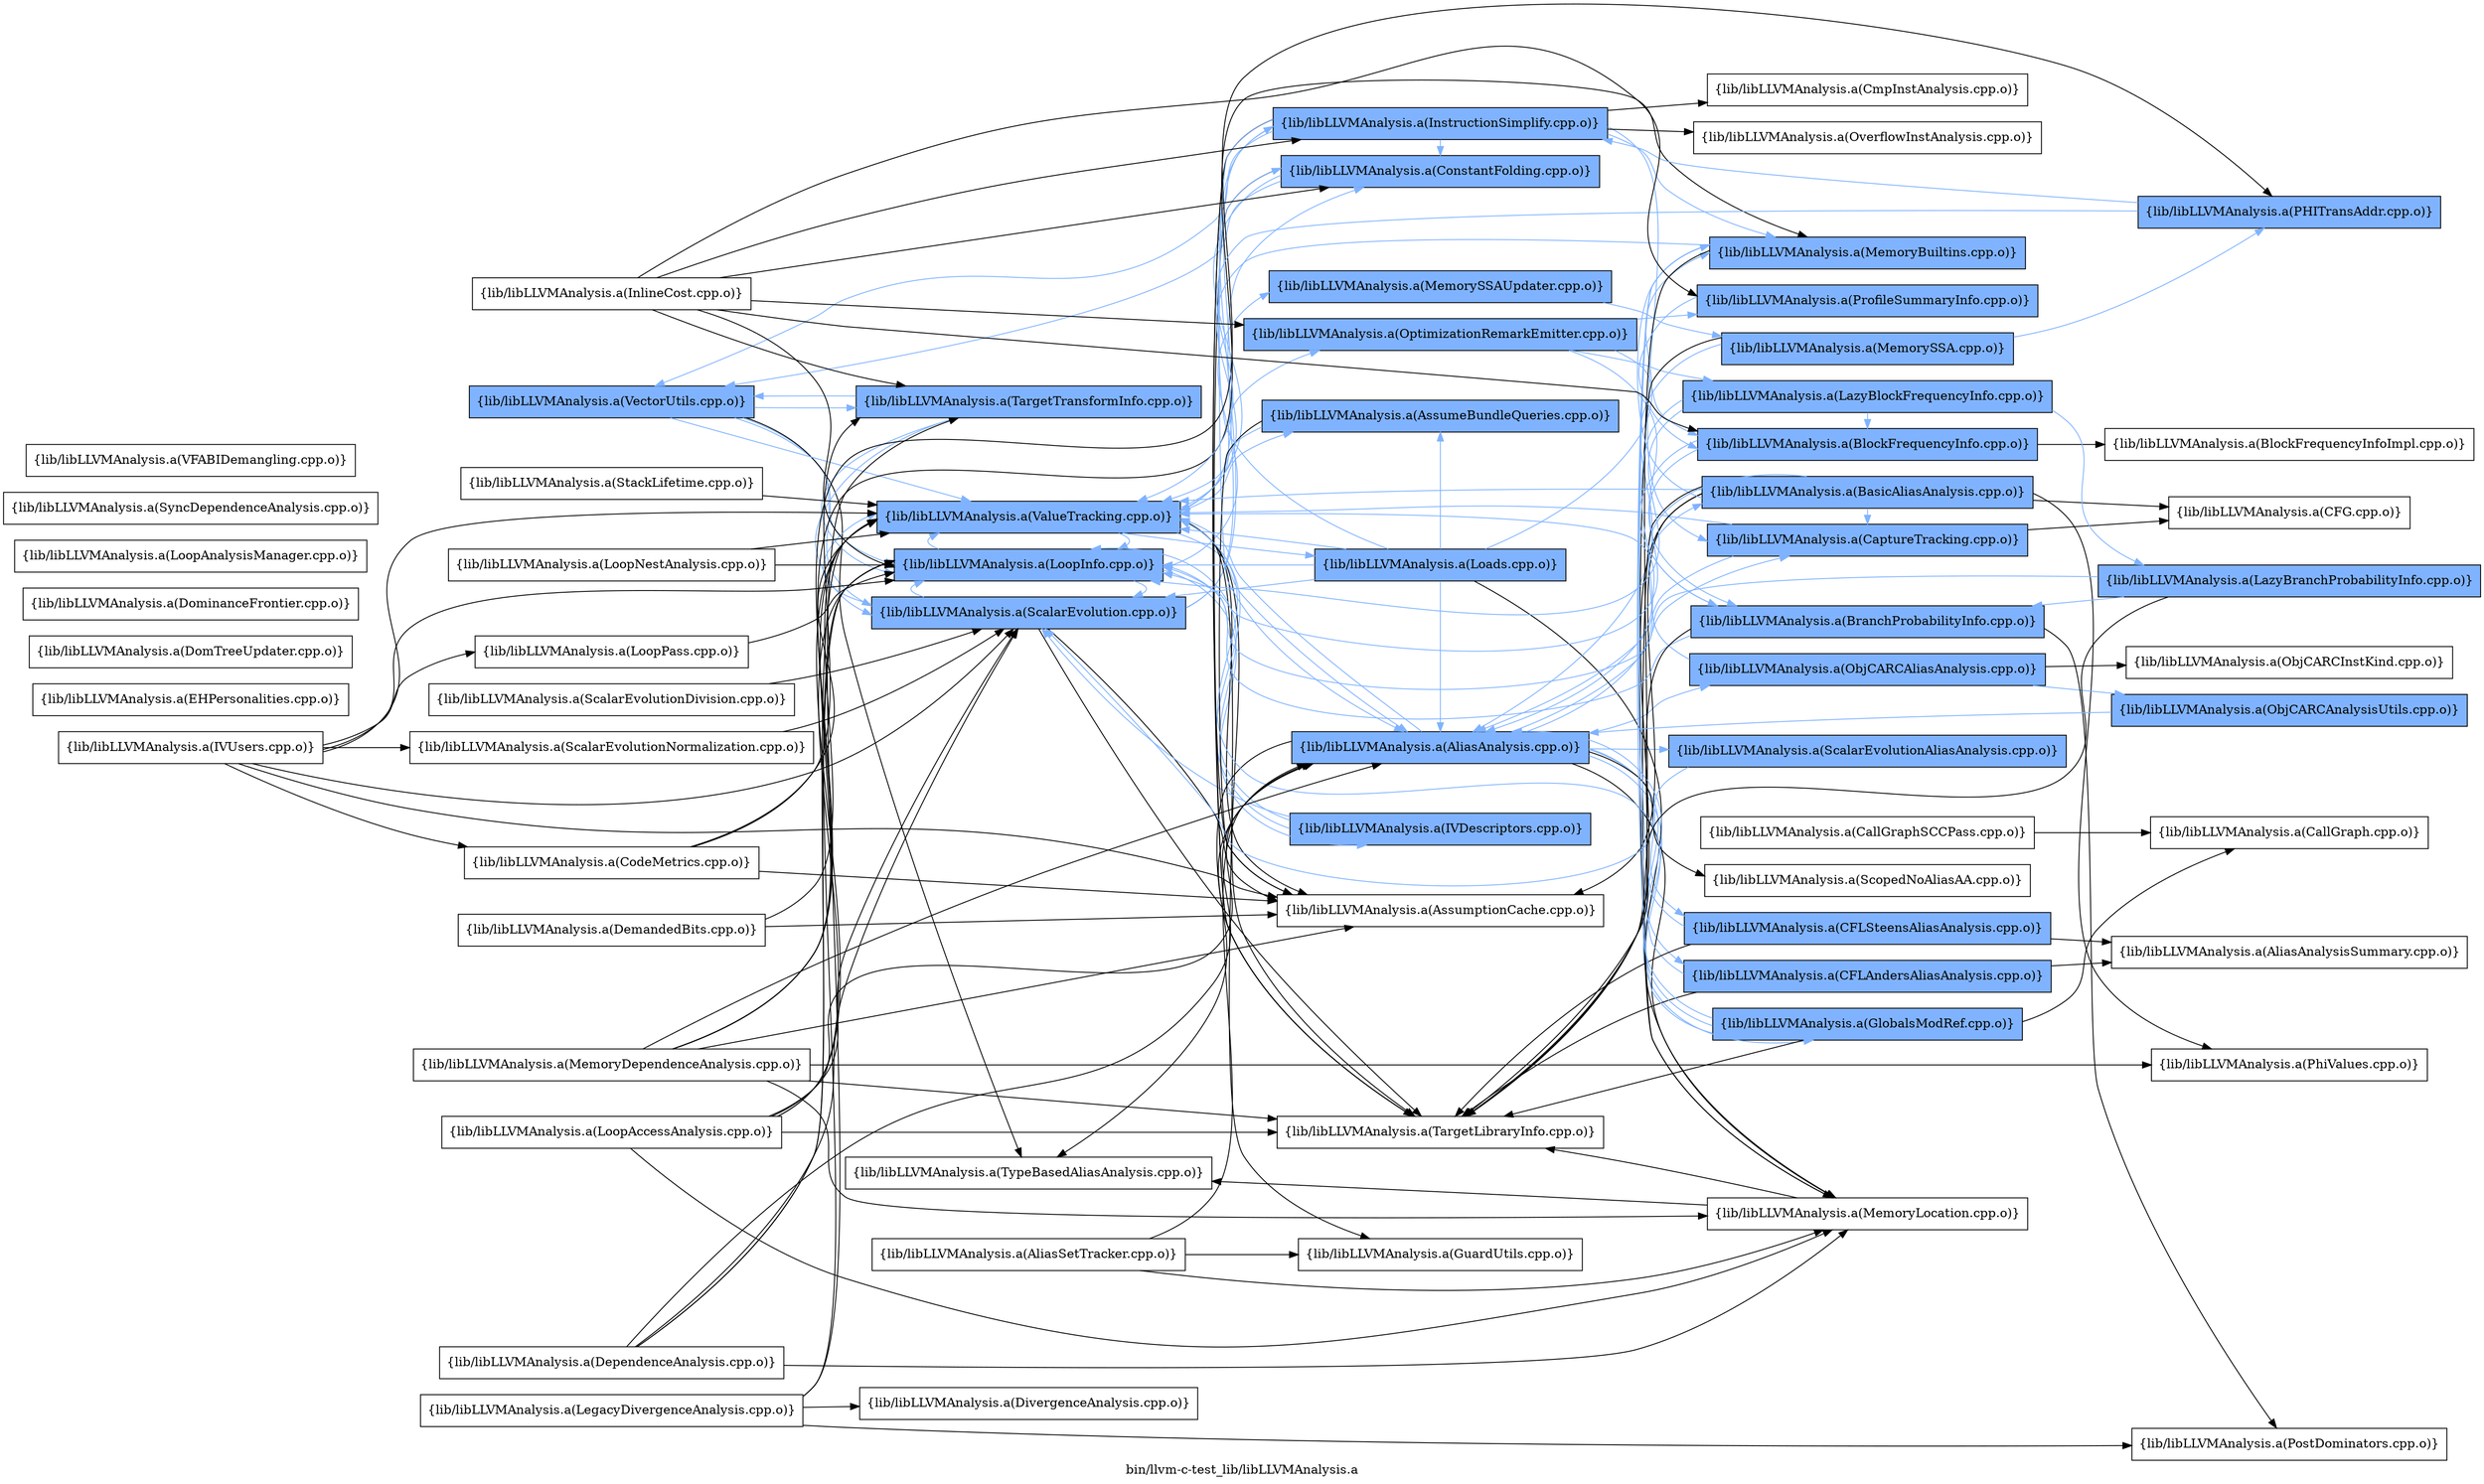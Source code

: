 digraph "bin/llvm-c-test_lib/libLLVMAnalysis.a" {
	label="bin/llvm-c-test_lib/libLLVMAnalysis.a";
	rankdir=LR;
	{ rank=same; Node0x555fac6929e8;  }
	{ rank=same; Node0x555fac6920d8; Node0x555fac699ec8; Node0x555fac69bb38; Node0x555fac69d758; Node0x555fac69d348;  }
	{ rank=same; Node0x555fac696638; Node0x555fac698cf8; Node0x555fac69cb28; Node0x555fac68fdd8; Node0x555fac69d438; Node0x555fac69c858; Node0x555fac694c98; Node0x555fac694e78; Node0x555fac694568; Node0x555fac69f0a8; Node0x555fac695b48;  }
	{ rank=same; Node0x555fac697c68; Node0x555fac693c58; Node0x555fac69dac8; Node0x555fac6918b8; Node0x555fac6962c8; Node0x555fac69dbb8; Node0x555fac69a4b8; Node0x555fac6922b8; Node0x555fac694ce8; Node0x555fac690878; Node0x555fac6975d8; Node0x555fac699158; Node0x555fac69cd58; Node0x555fac69bbd8; Node0x555fac69c948; Node0x555fac69b908; Node0x555fac694ba8;  }

	Node0x555fac6929e8 [shape=record,shape=box,group=1,style=filled,fillcolor="0.600000 0.5 1",label="{lib/libLLVMAnalysis.a(VectorUtils.cpp.o)}"];
	Node0x555fac6929e8 -> Node0x555fac6920d8[color="0.600000 0.5 1"];
	Node0x555fac6929e8 -> Node0x555fac699ec8[color="0.600000 0.5 1"];
	Node0x555fac6929e8 -> Node0x555fac69bb38[color="0.600000 0.5 1"];
	Node0x555fac6929e8 -> Node0x555fac69d758;
	Node0x555fac6929e8 -> Node0x555fac69d348[color="0.600000 0.5 1"];
	Node0x555fac69bb38 [shape=record,shape=box,group=1,style=filled,fillcolor="0.600000 0.5 1",label="{lib/libLLVMAnalysis.a(TargetTransformInfo.cpp.o)}"];
	Node0x555fac69bb38 -> Node0x555fac6929e8[color="0.600000 0.5 1"];
	Node0x555fac69bb38 -> Node0x555fac6920d8[color="0.600000 0.5 1"];
	Node0x555fac69bb38 -> Node0x555fac699ec8[color="0.600000 0.5 1"];
	Node0x555fac69d348 [shape=record,shape=box,group=1,style=filled,fillcolor="0.600000 0.5 1",label="{lib/libLLVMAnalysis.a(ValueTracking.cpp.o)}"];
	Node0x555fac69d348 -> Node0x555fac694c98[color="0.600000 0.5 1"];
	Node0x555fac69d348 -> Node0x555fac694e78[color="0.600000 0.5 1"];
	Node0x555fac69d348 -> Node0x555fac69cb28;
	Node0x555fac69d348 -> Node0x555fac694568;
	Node0x555fac69d348 -> Node0x555fac69f0a8[color="0.600000 0.5 1"];
	Node0x555fac69d348 -> Node0x555fac6920d8[color="0.600000 0.5 1"];
	Node0x555fac69d348 -> Node0x555fac695b48[color="0.600000 0.5 1"];
	Node0x555fac69d348 -> Node0x555fac69c858;
	Node0x555fac6a1a38 [shape=record,shape=box,group=0,label="{lib/libLLVMAnalysis.a(EHPersonalities.cpp.o)}"];
	Node0x555fac694ba8 [shape=record,shape=box,group=1,style=filled,fillcolor="0.600000 0.5 1",label="{lib/libLLVMAnalysis.a(ProfileSummaryInfo.cpp.o)}"];
	Node0x555fac694ba8 -> Node0x555fac69bbd8[color="0.600000 0.5 1"];
	Node0x555fac694c98 [shape=record,shape=box,group=1,style=filled,fillcolor="0.600000 0.5 1",label="{lib/libLLVMAnalysis.a(AliasAnalysis.cpp.o)}"];
	Node0x555fac694c98 -> Node0x555fac69dbb8[color="0.600000 0.5 1"];
	Node0x555fac694c98 -> Node0x555fac69a4b8[color="0.600000 0.5 1"];
	Node0x555fac694c98 -> Node0x555fac6922b8[color="0.600000 0.5 1"];
	Node0x555fac694c98 -> Node0x555fac693c58[color="0.600000 0.5 1"];
	Node0x555fac694c98 -> Node0x555fac694ce8[color="0.600000 0.5 1"];
	Node0x555fac694c98 -> Node0x555fac690878;
	Node0x555fac694c98 -> Node0x555fac6975d8[color="0.600000 0.5 1"];
	Node0x555fac694c98 -> Node0x555fac699158[color="0.600000 0.5 1"];
	Node0x555fac694c98 -> Node0x555fac69c858;
	Node0x555fac694c98 -> Node0x555fac69d758;
	Node0x555fac694c98 -> Node0x555fac69cd58;
	Node0x555fac694c98 -> Node0x555fac69d348[color="0.600000 0.5 1"];
	Node0x555fac690ff8 [shape=record,shape=box,group=0,label="{lib/libLLVMAnalysis.a(DomTreeUpdater.cpp.o)}"];
	Node0x555fac6920d8 [shape=record,shape=box,group=1,style=filled,fillcolor="0.600000 0.5 1",label="{lib/libLLVMAnalysis.a(LoopInfo.cpp.o)}"];
	Node0x555fac6920d8 -> Node0x555fac696638[color="0.600000 0.5 1"];
	Node0x555fac6920d8 -> Node0x555fac698cf8[color="0.600000 0.5 1"];
	Node0x555fac6920d8 -> Node0x555fac699ec8[color="0.600000 0.5 1"];
	Node0x555fac6920d8 -> Node0x555fac69d348[color="0.600000 0.5 1"];
	Node0x555fac699ec8 [shape=record,shape=box,group=1,style=filled,fillcolor="0.600000 0.5 1",label="{lib/libLLVMAnalysis.a(ScalarEvolution.cpp.o)}"];
	Node0x555fac699ec8 -> Node0x555fac69cb28;
	Node0x555fac699ec8 -> Node0x555fac68fdd8[color="0.600000 0.5 1"];
	Node0x555fac699ec8 -> Node0x555fac69d438[color="0.600000 0.5 1"];
	Node0x555fac699ec8 -> Node0x555fac6920d8[color="0.600000 0.5 1"];
	Node0x555fac699ec8 -> Node0x555fac69c858;
	Node0x555fac699ec8 -> Node0x555fac69d348[color="0.600000 0.5 1"];
	Node0x555fac69c858 [shape=record,shape=box,group=0,label="{lib/libLLVMAnalysis.a(TargetLibraryInfo.cpp.o)}"];
	Node0x555fac69bbd8 [shape=record,shape=box,group=1,style=filled,fillcolor="0.600000 0.5 1",label="{lib/libLLVMAnalysis.a(BlockFrequencyInfo.cpp.o)}"];
	Node0x555fac69bbd8 -> Node0x555fac69b7c8;
	Node0x555fac69bbd8 -> Node0x555fac69c948[color="0.600000 0.5 1"];
	Node0x555fac69bbd8 -> Node0x555fac6920d8[color="0.600000 0.5 1"];
	Node0x555fac69c948 [shape=record,shape=box,group=1,style=filled,fillcolor="0.600000 0.5 1",label="{lib/libLLVMAnalysis.a(BranchProbabilityInfo.cpp.o)}"];
	Node0x555fac69c948 -> Node0x555fac6920d8[color="0.600000 0.5 1"];
	Node0x555fac69c948 -> Node0x555fac694dd8;
	Node0x555fac69c948 -> Node0x555fac69c858;
	Node0x555fac695b48 [shape=record,shape=box,group=1,style=filled,fillcolor="0.600000 0.5 1",label="{lib/libLLVMAnalysis.a(OptimizationRemarkEmitter.cpp.o)}"];
	Node0x555fac695b48 -> Node0x555fac69bbd8[color="0.600000 0.5 1"];
	Node0x555fac695b48 -> Node0x555fac69c948[color="0.600000 0.5 1"];
	Node0x555fac695b48 -> Node0x555fac69b908[color="0.600000 0.5 1"];
	Node0x555fac695b48 -> Node0x555fac694ba8[color="0.600000 0.5 1"];
	Node0x555fac69d758 [shape=record,shape=box,group=0,label="{lib/libLLVMAnalysis.a(TypeBasedAliasAnalysis.cpp.o)}"];
	Node0x555fac69b908 [shape=record,shape=box,group=1,style=filled,fillcolor="0.600000 0.5 1",label="{lib/libLLVMAnalysis.a(LazyBlockFrequencyInfo.cpp.o)}"];
	Node0x555fac69b908 -> Node0x555fac69bbd8[color="0.600000 0.5 1"];
	Node0x555fac69b908 -> Node0x555fac69c948[color="0.600000 0.5 1"];
	Node0x555fac69b908 -> Node0x555fac69c088[color="0.600000 0.5 1"];
	Node0x555fac69b908 -> Node0x555fac6920d8[color="0.600000 0.5 1"];
	Node0x555fac69d118 [shape=record,shape=box,group=0,label="{lib/libLLVMAnalysis.a(LegacyDivergenceAnalysis.cpp.o)}"];
	Node0x555fac69d118 -> Node0x555fac69e388;
	Node0x555fac69d118 -> Node0x555fac6920d8;
	Node0x555fac69d118 -> Node0x555fac694dd8;
	Node0x555fac69d118 -> Node0x555fac69bb38;
	Node0x555fac68fdd8 [shape=record,shape=box,group=1,style=filled,fillcolor="0.600000 0.5 1",label="{lib/libLLVMAnalysis.a(ConstantFolding.cpp.o)}"];
	Node0x555fac68fdd8 -> Node0x555fac6929e8[color="0.600000 0.5 1"];
	Node0x555fac68fdd8 -> Node0x555fac69c858;
	Node0x555fac68fdd8 -> Node0x555fac69d348[color="0.600000 0.5 1"];
	Node0x555fac69a788 [shape=record,shape=box,group=0,label="{lib/libLLVMAnalysis.a(CFG.cpp.o)}"];
	Node0x555fac69b7c8 [shape=record,shape=box,group=0,label="{lib/libLLVMAnalysis.a(BlockFrequencyInfoImpl.cpp.o)}"];
	Node0x555fac69dbb8 [shape=record,shape=box,group=1,style=filled,fillcolor="0.600000 0.5 1",label="{lib/libLLVMAnalysis.a(BasicAliasAnalysis.cpp.o)}"];
	Node0x555fac69dbb8 -> Node0x555fac694c98[color="0.600000 0.5 1"];
	Node0x555fac69dbb8 -> Node0x555fac69cb28;
	Node0x555fac69dbb8 -> Node0x555fac69a788;
	Node0x555fac69dbb8 -> Node0x555fac693c58[color="0.600000 0.5 1"];
	Node0x555fac69dbb8 -> Node0x555fac6918b8[color="0.600000 0.5 1"];
	Node0x555fac69dbb8 -> Node0x555fac690878;
	Node0x555fac69dbb8 -> Node0x555fac6945b8;
	Node0x555fac69dbb8 -> Node0x555fac69c858;
	Node0x555fac69dbb8 -> Node0x555fac69d348[color="0.600000 0.5 1"];
	Node0x555fac690dc8 [shape=record,shape=box,group=0,label="{lib/libLLVMAnalysis.a(DominanceFrontier.cpp.o)}"];
	Node0x555fac694ce8 [shape=record,shape=box,group=1,style=filled,fillcolor="0.600000 0.5 1",label="{lib/libLLVMAnalysis.a(GlobalsModRef.cpp.o)}"];
	Node0x555fac694ce8 -> Node0x555fac694c98[color="0.600000 0.5 1"];
	Node0x555fac694ce8 -> Node0x555fac691a98;
	Node0x555fac694ce8 -> Node0x555fac6918b8[color="0.600000 0.5 1"];
	Node0x555fac694ce8 -> Node0x555fac69c858;
	Node0x555fac694ce8 -> Node0x555fac69d348[color="0.600000 0.5 1"];
	Node0x555fac695e18 [shape=record,shape=box,group=0,label="{lib/libLLVMAnalysis.a(IVUsers.cpp.o)}"];
	Node0x555fac695e18 -> Node0x555fac69cb28;
	Node0x555fac695e18 -> Node0x555fac695788;
	Node0x555fac695e18 -> Node0x555fac6920d8;
	Node0x555fac695e18 -> Node0x555fac691c28;
	Node0x555fac695e18 -> Node0x555fac699ec8;
	Node0x555fac695e18 -> Node0x555fac69b598;
	Node0x555fac695e18 -> Node0x555fac69d348;
	Node0x555fac691688 [shape=record,shape=box,group=0,label="{lib/libLLVMAnalysis.a(MemoryDependenceAnalysis.cpp.o)}"];
	Node0x555fac691688 -> Node0x555fac694c98;
	Node0x555fac691688 -> Node0x555fac69cb28;
	Node0x555fac691688 -> Node0x555fac6918b8;
	Node0x555fac691688 -> Node0x555fac690878;
	Node0x555fac691688 -> Node0x555fac697178;
	Node0x555fac691688 -> Node0x555fac6945b8;
	Node0x555fac691688 -> Node0x555fac69c858;
	Node0x555fac691688 -> Node0x555fac69d348;
	Node0x555fac699158 [shape=record,shape=box,group=1,style=filled,fillcolor="0.600000 0.5 1",label="{lib/libLLVMAnalysis.a(ScalarEvolutionAliasAnalysis.cpp.o)}"];
	Node0x555fac699158 -> Node0x555fac699ec8[color="0.600000 0.5 1"];
	Node0x555fac69f0a8 [shape=record,shape=box,group=1,style=filled,fillcolor="0.600000 0.5 1",label="{lib/libLLVMAnalysis.a(Loads.cpp.o)}"];
	Node0x555fac69f0a8 -> Node0x555fac694c98[color="0.600000 0.5 1"];
	Node0x555fac69f0a8 -> Node0x555fac694e78[color="0.600000 0.5 1"];
	Node0x555fac69f0a8 -> Node0x555fac68fdd8[color="0.600000 0.5 1"];
	Node0x555fac69f0a8 -> Node0x555fac6920d8[color="0.600000 0.5 1"];
	Node0x555fac69f0a8 -> Node0x555fac6918b8[color="0.600000 0.5 1"];
	Node0x555fac69f0a8 -> Node0x555fac690878;
	Node0x555fac69f0a8 -> Node0x555fac699ec8[color="0.600000 0.5 1"];
	Node0x555fac69f0a8 -> Node0x555fac69d348[color="0.600000 0.5 1"];
	Node0x555fac690878 [shape=record,shape=box,group=0,label="{lib/libLLVMAnalysis.a(MemoryLocation.cpp.o)}"];
	Node0x555fac690878 -> Node0x555fac69c858;
	Node0x555fac690878 -> Node0x555fac69d758;
	Node0x555fac69a4b8 [shape=record,shape=box,group=1,style=filled,fillcolor="0.600000 0.5 1",label="{lib/libLLVMAnalysis.a(CFLAndersAliasAnalysis.cpp.o)}"];
	Node0x555fac69a4b8 -> Node0x555fac69aff8;
	Node0x555fac69a4b8 -> Node0x555fac6918b8[color="0.600000 0.5 1"];
	Node0x555fac69a4b8 -> Node0x555fac69c858;
	Node0x555fac6922b8 [shape=record,shape=box,group=1,style=filled,fillcolor="0.600000 0.5 1",label="{lib/libLLVMAnalysis.a(CFLSteensAliasAnalysis.cpp.o)}"];
	Node0x555fac6922b8 -> Node0x555fac69aff8;
	Node0x555fac6922b8 -> Node0x555fac6918b8[color="0.600000 0.5 1"];
	Node0x555fac6922b8 -> Node0x555fac69c858;
	Node0x555fac693a78 [shape=record,shape=box,group=0,label="{lib/libLLVMAnalysis.a(CallGraphSCCPass.cpp.o)}"];
	Node0x555fac693a78 -> Node0x555fac691a98;
	Node0x555fac69cd58 [shape=record,shape=box,group=0,label="{lib/libLLVMAnalysis.a(ScopedNoAliasAA.cpp.o)}"];
	Node0x555fac69d438 [shape=record,shape=box,group=1,style=filled,fillcolor="0.600000 0.5 1",label="{lib/libLLVMAnalysis.a(InstructionSimplify.cpp.o)}"];
	Node0x555fac69d438 -> Node0x555fac6929e8[color="0.600000 0.5 1"];
	Node0x555fac69d438 -> Node0x555fac694c98[color="0.600000 0.5 1"];
	Node0x555fac69d438 -> Node0x555fac69cb28;
	Node0x555fac69d438 -> Node0x555fac693c58[color="0.600000 0.5 1"];
	Node0x555fac69d438 -> Node0x555fac68fdd8[color="0.600000 0.5 1"];
	Node0x555fac69d438 -> Node0x555fac69dac8;
	Node0x555fac69d438 -> Node0x555fac6918b8[color="0.600000 0.5 1"];
	Node0x555fac69d438 -> Node0x555fac6962c8;
	Node0x555fac69d438 -> Node0x555fac69c858;
	Node0x555fac69d438 -> Node0x555fac69d348[color="0.600000 0.5 1"];
	Node0x555fac69cb28 [shape=record,shape=box,group=0,label="{lib/libLLVMAnalysis.a(AssumptionCache.cpp.o)}"];
	Node0x555fac697c68 [shape=record,shape=box,group=1,style=filled,fillcolor="0.600000 0.5 1",label="{lib/libLLVMAnalysis.a(MemorySSA.cpp.o)}"];
	Node0x555fac697c68 -> Node0x555fac694c98[color="0.600000 0.5 1"];
	Node0x555fac697c68 -> Node0x555fac690878;
	Node0x555fac697c68 -> Node0x555fac697178[color="0.600000 0.5 1"];
	Node0x555fac698cf8 [shape=record,shape=box,group=1,style=filled,fillcolor="0.600000 0.5 1",label="{lib/libLLVMAnalysis.a(MemorySSAUpdater.cpp.o)}"];
	Node0x555fac698cf8 -> Node0x555fac697c68[color="0.600000 0.5 1"];
	Node0x555fac697088 [shape=record,shape=box,group=0,label="{lib/libLLVMAnalysis.a(ObjCARCInstKind.cpp.o)}"];
	Node0x555fac69cc18 [shape=record,shape=box,group=0,label="{lib/libLLVMAnalysis.a(InlineCost.cpp.o)}"];
	Node0x555fac69cc18 -> Node0x555fac69bbd8;
	Node0x555fac69cc18 -> Node0x555fac68fdd8;
	Node0x555fac69cc18 -> Node0x555fac69d438;
	Node0x555fac69cc18 -> Node0x555fac6920d8;
	Node0x555fac69cc18 -> Node0x555fac695b48;
	Node0x555fac69cc18 -> Node0x555fac694ba8;
	Node0x555fac69cc18 -> Node0x555fac69bb38;
	Node0x555fac69a828 [shape=record,shape=box,group=0,label="{lib/libLLVMAnalysis.a(StackLifetime.cpp.o)}"];
	Node0x555fac69a828 -> Node0x555fac69d348;
	Node0x555fac68f7e8 [shape=record,shape=box,group=0,label="{lib/libLLVMAnalysis.a(DemandedBits.cpp.o)}"];
	Node0x555fac68f7e8 -> Node0x555fac69cb28;
	Node0x555fac68f7e8 -> Node0x555fac69d348;
	Node0x555fac69e8d8 [shape=record,shape=box,group=0,label="{lib/libLLVMAnalysis.a(LoopAccessAnalysis.cpp.o)}"];
	Node0x555fac69e8d8 -> Node0x555fac694c98;
	Node0x555fac69e8d8 -> Node0x555fac6920d8;
	Node0x555fac69e8d8 -> Node0x555fac690878;
	Node0x555fac69e8d8 -> Node0x555fac699ec8;
	Node0x555fac69e8d8 -> Node0x555fac69c858;
	Node0x555fac69e8d8 -> Node0x555fac69d348;
	Node0x555fac691c28 [shape=record,shape=box,group=0,label="{lib/libLLVMAnalysis.a(LoopPass.cpp.o)}"];
	Node0x555fac691c28 -> Node0x555fac6920d8;
	Node0x555fac69b598 [shape=record,shape=box,group=0,label="{lib/libLLVMAnalysis.a(ScalarEvolutionNormalization.cpp.o)}"];
	Node0x555fac69b598 -> Node0x555fac699ec8;
	Node0x555fac6918b8 [shape=record,shape=box,group=1,style=filled,fillcolor="0.600000 0.5 1",label="{lib/libLLVMAnalysis.a(MemoryBuiltins.cpp.o)}"];
	Node0x555fac6918b8 -> Node0x555fac69c858;
	Node0x555fac6918b8 -> Node0x555fac69d348[color="0.600000 0.5 1"];
	Node0x555fac694dd8 [shape=record,shape=box,group=0,label="{lib/libLLVMAnalysis.a(PostDominators.cpp.o)}"];
	Node0x555fac696638 [shape=record,shape=box,group=1,style=filled,fillcolor="0.600000 0.5 1",label="{lib/libLLVMAnalysis.a(IVDescriptors.cpp.o)}"];
	Node0x555fac696638 -> Node0x555fac6920d8[color="0.600000 0.5 1"];
	Node0x555fac696638 -> Node0x555fac699ec8[color="0.600000 0.5 1"];
	Node0x555fac696638 -> Node0x555fac69d348[color="0.600000 0.5 1"];
	Node0x555fac691a98 [shape=record,shape=box,group=0,label="{lib/libLLVMAnalysis.a(CallGraph.cpp.o)}"];
	Node0x555fac693c58 [shape=record,shape=box,group=1,style=filled,fillcolor="0.600000 0.5 1",label="{lib/libLLVMAnalysis.a(CaptureTracking.cpp.o)}"];
	Node0x555fac693c58 -> Node0x555fac694c98[color="0.600000 0.5 1"];
	Node0x555fac693c58 -> Node0x555fac69a788;
	Node0x555fac693c58 -> Node0x555fac69d348[color="0.600000 0.5 1"];
	Node0x555fac694e78 [shape=record,shape=box,group=1,style=filled,fillcolor="0.600000 0.5 1",label="{lib/libLLVMAnalysis.a(AssumeBundleQueries.cpp.o)}"];
	Node0x555fac694e78 -> Node0x555fac69cb28;
	Node0x555fac694e78 -> Node0x555fac69d348[color="0.600000 0.5 1"];
	Node0x555fac68f068 [shape=record,shape=box,group=0,label="{lib/libLLVMAnalysis.a(DependenceAnalysis.cpp.o)}"];
	Node0x555fac68f068 -> Node0x555fac694c98;
	Node0x555fac68f068 -> Node0x555fac6920d8;
	Node0x555fac68f068 -> Node0x555fac690878;
	Node0x555fac68f068 -> Node0x555fac699ec8;
	Node0x555fac68f068 -> Node0x555fac69d348;
	Node0x555fac694568 [shape=record,shape=box,group=0,label="{lib/libLLVMAnalysis.a(GuardUtils.cpp.o)}"];
	Node0x555fac6975d8 [shape=record,shape=box,group=1,style=filled,fillcolor="0.600000 0.5 1",label="{lib/libLLVMAnalysis.a(ObjCARCAliasAnalysis.cpp.o)}"];
	Node0x555fac6975d8 -> Node0x555fac696db8[color="0.600000 0.5 1"];
	Node0x555fac6975d8 -> Node0x555fac697088;
	Node0x555fac6975d8 -> Node0x555fac69d348[color="0.600000 0.5 1"];
	Node0x555fac6945b8 [shape=record,shape=box,group=0,label="{lib/libLLVMAnalysis.a(PhiValues.cpp.o)}"];
	Node0x555fac69aff8 [shape=record,shape=box,group=0,label="{lib/libLLVMAnalysis.a(AliasAnalysisSummary.cpp.o)}"];
	Node0x555fac695788 [shape=record,shape=box,group=0,label="{lib/libLLVMAnalysis.a(CodeMetrics.cpp.o)}"];
	Node0x555fac695788 -> Node0x555fac69cb28;
	Node0x555fac695788 -> Node0x555fac69bb38;
	Node0x555fac695788 -> Node0x555fac69d348;
	Node0x555fac69dac8 [shape=record,shape=box,group=0,label="{lib/libLLVMAnalysis.a(CmpInstAnalysis.cpp.o)}"];
	Node0x555fac6962c8 [shape=record,shape=box,group=0,label="{lib/libLLVMAnalysis.a(OverflowInstAnalysis.cpp.o)}"];
	Node0x555fac69c088 [shape=record,shape=box,group=1,style=filled,fillcolor="0.600000 0.5 1",label="{lib/libLLVMAnalysis.a(LazyBranchProbabilityInfo.cpp.o)}"];
	Node0x555fac69c088 -> Node0x555fac69c948[color="0.600000 0.5 1"];
	Node0x555fac69c088 -> Node0x555fac6920d8[color="0.600000 0.5 1"];
	Node0x555fac69c088 -> Node0x555fac69c858;
	Node0x555fac69e388 [shape=record,shape=box,group=0,label="{lib/libLLVMAnalysis.a(DivergenceAnalysis.cpp.o)}"];
	Node0x555fac694388 [shape=record,shape=box,group=0,label="{lib/libLLVMAnalysis.a(AliasSetTracker.cpp.o)}"];
	Node0x555fac694388 -> Node0x555fac694c98;
	Node0x555fac694388 -> Node0x555fac694568;
	Node0x555fac694388 -> Node0x555fac690878;
	Node0x555fac6946a8 [shape=record,shape=box,group=0,label="{lib/libLLVMAnalysis.a(LoopAnalysisManager.cpp.o)}"];
	Node0x555fac692998 [shape=record,shape=box,group=0,label="{lib/libLLVMAnalysis.a(LoopNestAnalysis.cpp.o)}"];
	Node0x555fac692998 -> Node0x555fac6920d8;
	Node0x555fac692998 -> Node0x555fac69d348;
	Node0x555fac697178 [shape=record,shape=box,group=1,style=filled,fillcolor="0.600000 0.5 1",label="{lib/libLLVMAnalysis.a(PHITransAddr.cpp.o)}"];
	Node0x555fac697178 -> Node0x555fac69d438[color="0.600000 0.5 1"];
	Node0x555fac697178 -> Node0x555fac69d348[color="0.600000 0.5 1"];
	Node0x555fac696db8 [shape=record,shape=box,group=1,style=filled,fillcolor="0.600000 0.5 1",label="{lib/libLLVMAnalysis.a(ObjCARCAnalysisUtils.cpp.o)}"];
	Node0x555fac696db8 -> Node0x555fac694c98[color="0.600000 0.5 1"];
	Node0x555fac69b778 [shape=record,shape=box,group=0,label="{lib/libLLVMAnalysis.a(ScalarEvolutionDivision.cpp.o)}"];
	Node0x555fac69b778 -> Node0x555fac699ec8;
	Node0x555fac69c218 [shape=record,shape=box,group=0,label="{lib/libLLVMAnalysis.a(SyncDependenceAnalysis.cpp.o)}"];
	Node0x555fac691e58 [shape=record,shape=box,group=0,label="{lib/libLLVMAnalysis.a(VFABIDemangling.cpp.o)}"];
}
